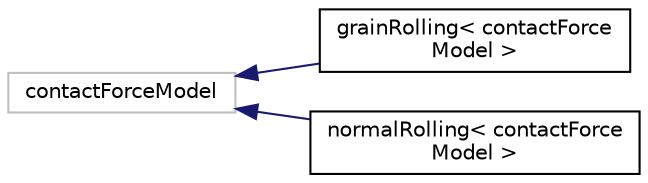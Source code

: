 digraph "Graphical Class Hierarchy"
{
 // LATEX_PDF_SIZE
  edge [fontname="Helvetica",fontsize="10",labelfontname="Helvetica",labelfontsize="10"];
  node [fontname="Helvetica",fontsize="10",shape=record];
  rankdir="LR";
  Node380 [label="contactForceModel",height=0.2,width=0.4,color="grey75", fillcolor="white", style="filled",tooltip=" "];
  Node380 -> Node0 [dir="back",color="midnightblue",fontsize="10",style="solid",fontname="Helvetica"];
  Node0 [label="grainRolling\< contactForce\lModel \>",height=0.2,width=0.4,color="black", fillcolor="white", style="filled",URL="$classpFlow_1_1cfModels_1_1grainRolling.html",tooltip=" "];
  Node380 -> Node382 [dir="back",color="midnightblue",fontsize="10",style="solid",fontname="Helvetica"];
  Node382 [label="normalRolling\< contactForce\lModel \>",height=0.2,width=0.4,color="black", fillcolor="white", style="filled",URL="$classpFlow_1_1cfModels_1_1normalRolling.html",tooltip=" "];
}
